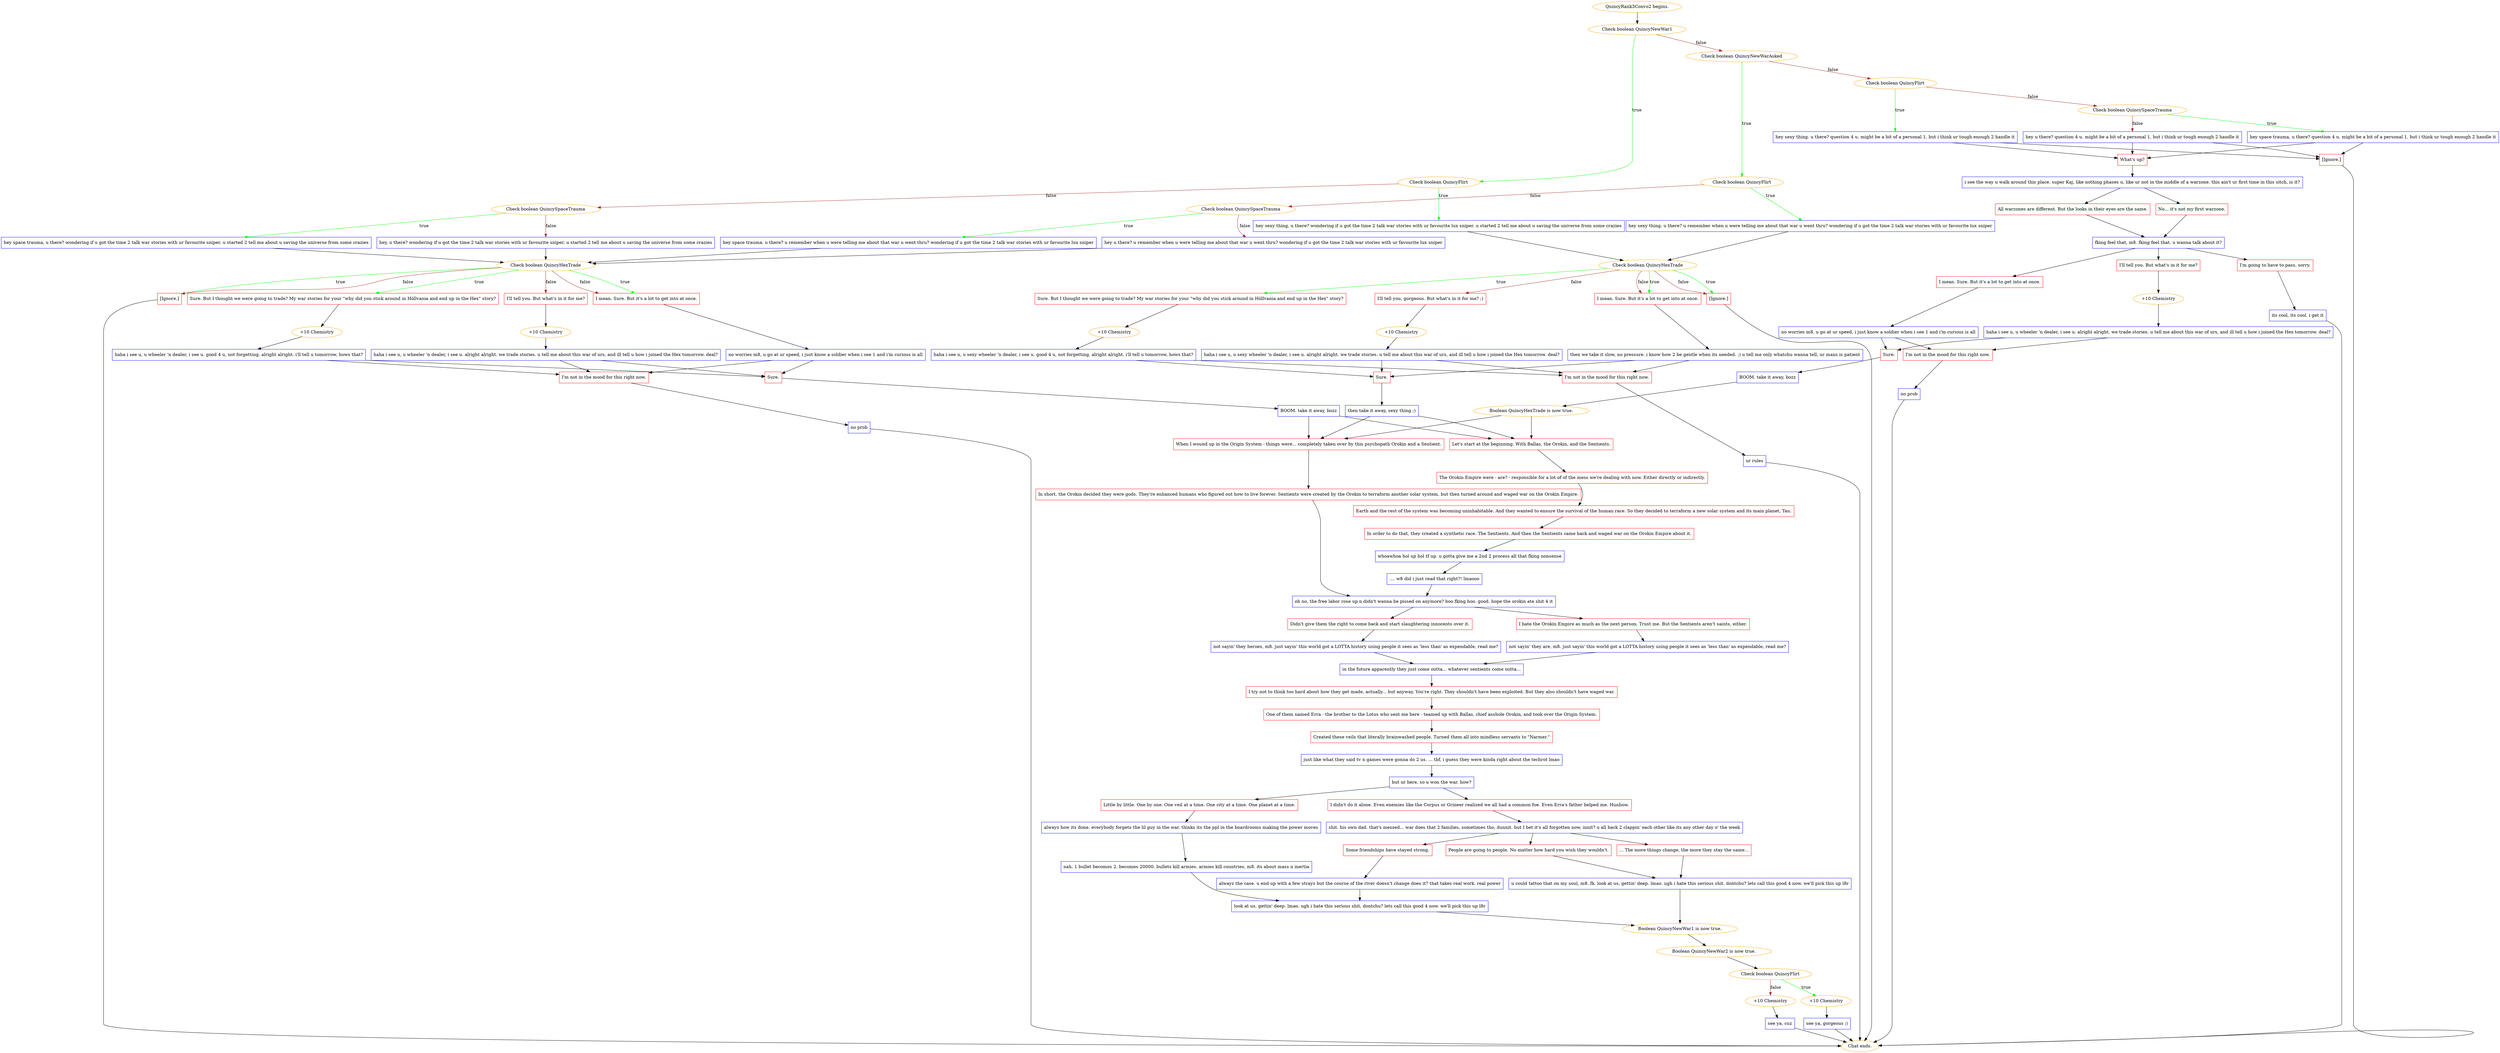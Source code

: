 digraph {
	"QuincyRank3Convo2 begins." [color=orange];
		"QuincyRank3Convo2 begins." -> 1246;
	1246 [label="Check boolean QuincyNewWar1",color=orange];
		1246 -> 1248 [label=true,color=green];
		1246 -> 1247 [label=false,color=brown];
	1248 [label="Check boolean QuincyFlirt",color=orange];
		1248 -> 1260 [label=true,color=green];
		1248 -> 1251 [label=false,color=brown];
	1247 [label="Check boolean QuincyNewWarAsked",color=orange];
		1247 -> 1249 [label=true,color=green];
		1247 -> 1253 [label=false,color=brown];
	1260 [label="hey sexy thing, u there? wondering if u got the time 2 talk war stories with ur favourite lux sniper. u started 2 tell me about u saving the universe from some crazies",shape=box,color=blue];
		1260 -> 1263;
	1251 [label="Check boolean QuincySpaceTrauma",color=orange];
		1251 -> 1262 [label=true,color=green];
		1251 -> 1261 [label=false,color=brown];
	1249 [label="Check boolean QuincyFlirt",color=orange];
		1249 -> 1254 [label=true,color=green];
		1249 -> 1250 [label=false,color=brown];
	1253 [label="Check boolean QuincyFlirt",color=orange];
		1253 -> 1257 [label=true,color=green];
		1253 -> 1252 [label=false,color=brown];
	1263 [label="Check boolean QuincyHexTrade",color=orange];
		1263 -> 1272 [label=true,color=green];
		1263 -> 1269 [label=true,color=green];
		1263 -> 1271 [label=true,color=green];
		1263 -> 1270 [label=false,color=brown];
		1263 -> 1269 [label=false,color=brown];
		1263 -> 1271 [label=false,color=brown];
	1262 [label="hey space trauma, u there? wondering if u got the time 2 talk war stories with ur favourite sniper. u started 2 tell me about u saving the universe from some crazies",shape=box,color=blue];
		1262 -> 1264;
	1261 [label="hey, u there? wondering if u got the time 2 talk war stories with ur favourite sniper. u started 2 tell me about u saving the universe from some crazies",shape=box,color=blue];
		1261 -> 1264;
	1254 [label="hey sexy thing. u there? u remember when u were telling me about that war u went thru? wondering if u got the time 2 talk war stories with ur favourite lux sniper",shape=box,color=blue];
		1254 -> 1263;
	1250 [label="Check boolean QuincySpaceTrauma",color=orange];
		1250 -> 1255 [label=true,color=green];
		1250 -> 1256 [label=false,color=brown];
	1257 [label="hey sexy thing. u there? question 4 u. might be a bit of a personal 1, but i think ur tough enough 2 handle it",shape=box,color=blue];
		1257 -> 1330;
		1257 -> 1331;
	1252 [label="Check boolean QuincySpaceTrauma",color=orange];
		1252 -> 1258 [label=true,color=green];
		1252 -> 1259 [label=false,color=brown];
	1272 [label="Sure. But I thought we were going to trade? My war stories for your \"why did you stick around in Höllvania and end up in the Hex\" story?",shape=box,color=red];
		1272 -> 1278;
	1269 [label="I mean. Sure. But it's a lot to get into at once.",shape=box,color=red];
		1269 -> 1277;
	1271 [label="[Ignore.]",shape=box,color=red];
		1271 -> "Chat ends.";
	1270 [label="I'll tell you, gorgeous. But what's in it for me? ;)",shape=box,color=red];
		1270 -> 1945;
	1264 [label="Check boolean QuincyHexTrade",color=orange];
		1264 -> 1265 [label=true,color=green];
		1264 -> 1267 [label=true,color=green];
		1264 -> 1268 [label=true,color=green];
		1264 -> 1266 [label=false,color=brown];
		1264 -> 1267 [label=false,color=brown];
		1264 -> 1268 [label=false,color=brown];
	1255 [label="hey space trauma. u there? u remember when u were telling me about that war u went thru? wondering if u got the time 2 talk war stories with ur favourite lux sniper",shape=box,color=blue];
		1255 -> 1264;
	1256 [label="hey u there? u remember when u were telling me about that war u went thru? wondering if u got the time 2 talk war stories with ur favourite lux sniper",shape=box,color=blue];
		1256 -> 1264;
	1330 [label="What's up?",shape=box,color=red];
		1330 -> 1333;
	1331 [label="[Ignore.]",shape=box,color=red];
		1331 -> "Chat ends.";
	1258 [label="hey space trauma, u there? question 4 u. might be a bit of a personal 1, but i think ur tough enough 2 handle it",shape=box,color=blue];
		1258 -> 1330;
		1258 -> 1331;
	1259 [label="hey u there? question 4 u. might be a bit of a personal 1, but i think ur tough enough 2 handle it",shape=box,color=blue];
		1259 -> 1330;
		1259 -> 1331;
	1278 [label="+10 Chemistry",color=orange];
		1278 -> 1275;
	1277 [label="then we take it slow, no pressure. i know how 2 be gentle when its needed. ;) u tell me only whatchu wanna tell, ur mans is patient",shape=box,color=blue];
		1277 -> 1279;
		1277 -> 1280;
	"Chat ends." [color=orange];
	1945 [label="+10 Chemistry",color=orange];
		1945 -> 1276;
	1265 [label="Sure. But I thought we were going to trade? My war stories for your \"why did you stick around in Höllvania and end up in the Hex\" story?",shape=box,color=red];
		1265 -> 1285;
	1267 [label="I mean. Sure. But it's a lot to get into at once.",shape=box,color=red];
		1267 -> 1284;
	1268 [label="[Ignore.]",shape=box,color=red];
		1268 -> "Chat ends.";
	1266 [label="I'll tell you. But what's in it for me?",shape=box,color=red];
		1266 -> 1944;
	1333 [label="i see the way u walk around this place. super Kaj, like nothing phases u, like ur not in the middle of a warzone. this ain't ur first time in this sitch, is it?",shape=box,color=blue];
		1333 -> 1334;
		1333 -> 1335;
	"Chat ends." [color=orange];
	1275 [label="haha i see u, u sexy wheeler 'n dealer, i see u. good 4 u, not forgetting. alright alright. i'll tell u tomorrow, hows that?",shape=box,color=blue];
		1275 -> 1279;
		1275 -> 1280;
	1279 [label="Sure.",shape=box,color=red];
		1279 -> 1283;
	1280 [label="I'm not in the mood for this right now.",shape=box,color=red];
		1280 -> 1281;
	1276 [label="haha i see u, u sexy wheeler 'n dealer, i see u. alright alright. we trade stories. u tell me about this war of urs, and ill tell u how i joined the Hex tomorrow. deal?",shape=box,color=blue];
		1276 -> 1279;
		1276 -> 1280;
	1285 [label="+10 Chemistry",color=orange];
		1285 -> 1287;
	1284 [label="no worries m8, u go at ur speed, i just know a soldier when i see 1 and i'm curious is all",shape=box,color=blue];
		1284 -> 1292;
		1284 -> 1288;
	"Chat ends." [color=orange];
	1944 [label="+10 Chemistry",color=orange];
		1944 -> 1286;
	1334 [label="No... it's not my first warzone.",shape=box,color=red];
		1334 -> 1336;
	1335 [label="All warzones are different. But the looks in their eyes are the same.",shape=box,color=red];
		1335 -> 1336;
	1283 [label="then take it away, sexy thing ;)",shape=box,color=blue];
		1283 -> 1293;
		1283 -> 1294;
	1281 [label="ur rules",shape=box,color=blue];
		1281 -> "Chat ends.";
	1287 [label="haha i see u, u wheeler 'n dealer, i see u. good 4 u, not forgetting. alright alright. i'll tell u tomorrow, hows that?",shape=box,color=blue];
		1287 -> 1292;
		1287 -> 1288;
	1292 [label="Sure.",shape=box,color=red];
		1292 -> 1290;
	1288 [label="I'm not in the mood for this right now.",shape=box,color=red];
		1288 -> 1289;
	1286 [label="haha i see u, u wheeler 'n dealer, i see u. alright alright. we trade stories. u tell me about this war of urs, and ill tell u how i joined the Hex tomorrow. deal?",shape=box,color=blue];
		1286 -> 1292;
		1286 -> 1288;
	1336 [label="fking feel that, m8. fking feel that. u wanna talk about it?",shape=box,color=blue];
		1336 -> 1337;
		1336 -> 1338;
		1336 -> 1339;
	1293 [label="When I wound up in the Origin System - things were... completely taken over by this psychopath Orokin and a Sentient.",shape=box,color=red];
		1293 -> 1295;
	1294 [label="Let's start at the beginning. With Ballas, the Orokin, and the Sentients.",shape=box,color=red];
		1294 -> 1296;
	"Chat ends." [color=orange];
	1290 [label="BOOM. take it away, bozz",shape=box,color=blue];
		1290 -> 1293;
		1290 -> 1294;
	1289 [label="no prob",shape=box,color=blue];
		1289 -> "Chat ends.";
	1337 [label="I'll tell you. But what's in it for me?",shape=box,color=red];
		1337 -> 1344;
	1338 [label="I mean. Sure. But it's a lot to get into at once.",shape=box,color=red];
		1338 -> 1341;
	1339 [label="I'm going to have to pass, sorry.",shape=box,color=red];
		1339 -> 1340;
	1295 [label="In short, the Orokin decided they were gods. They're enhanced humans who figured out how to live forever. Sentients were created by the Orokin to terraform another solar system, but then turned around and waged war on the Orokin Empire.",shape=box,color=red];
		1295 -> 1301;
	1296 [label="The Orokin Empire were - are? - responsible for a lot of of the mess we're dealing with now. Either directly or indirectly.",shape=box,color=red];
		1296 -> 1297;
	"Chat ends." [color=orange];
	1344 [label="+10 Chemistry",color=orange];
		1344 -> 1342;
	1341 [label="no worries m8, u go at ur speed, i just know a soldier when i see 1 and i'm curious is all",shape=box,color=blue];
		1341 -> 1346;
		1341 -> 1347;
	1340 [label="its cool, its cool. i get it",shape=box,color=blue];
		1340 -> "Chat ends.";
	1301 [label="oh no, the free labor rose up n didn't wanna be pissed on anymore? boo fking hoo. good. hope the orokin ate shit 4 it",shape=box,color=blue];
		1301 -> 1302;
		1301 -> 1303;
	1297 [label="Earth and the rest of the system was becoming uninhabitable. And they wanted to ensure the survival of the human race. So they decided to terraform a new solar system and its main planet, Tau.",shape=box,color=red];
		1297 -> 1298;
	1342 [label="haha i see u, u wheeler 'n dealer, i see u. alright alright. we trade stories. u tell me about this war of urs, and ill tell u how i joined the Hex tomorrow. deal?",shape=box,color=blue];
		1342 -> 1346;
		1342 -> 1347;
	1346 [label="Sure.",shape=box,color=red];
		1346 -> 1345;
	1347 [label="I'm not in the mood for this right now.",shape=box,color=red];
		1347 -> 1349;
	"Chat ends." [color=orange];
	1302 [label="Didn't give them the right to come back and start slaughtering innocents over it.",shape=box,color=red];
		1302 -> 1304;
	1303 [label="I hate the Orokin Empire as much as the next person. Trust me. But the Sentients aren't saints, either.",shape=box,color=red];
		1303 -> 1305;
	1298 [label="In order to do that, they created a synthetic race. The Sentients. And then the Sentients came back and waged war on the Orokin Empire about it.",shape=box,color=red];
		1298 -> 1299;
	1345 [label="BOOM. take it away, bozz",shape=box,color=blue];
		1345 -> 1343;
	1349 [label="no prob",shape=box,color=blue];
		1349 -> "Chat ends.";
	1304 [label="not sayin' they heroes, m8. just sayin' this world got a LOTTA history using people it sees as 'less than' as expendable, read me?",shape=box,color=blue];
		1304 -> 1306;
	1305 [label="not sayin' they are, m8. just sayin' this world got a LOTTA history using people it sees as 'less than' as expendable, read me?",shape=box,color=blue];
		1305 -> 1306;
	1299 [label="whoawhoa hol up hol tf up. u gotta give me a 2nd 2 process all that fking nonsense",shape=box,color=blue];
		1299 -> 1300;
	1343 [label="Boolean QuincyHexTrade is now true.",color=orange];
		1343 -> 1294;
		1343 -> 1293;
	"Chat ends." [color=orange];
	1306 [label="in the future apparently they just come outta... whatever sentients come outta...",shape=box,color=blue];
		1306 -> 1307;
	1300 [label=".... w8 did i just read that right?! lmaooo",shape=box,color=blue];
		1300 -> 1301;
	1307 [label="I try not to think too hard about how they get made, actually... but anyway. You're right. They shouldn't have been exploited. But they also shouldn't have waged war.",shape=box,color=red];
		1307 -> 1308;
	1308 [label="One of them named Erra - the brother to the Lotus who sent me here - teamed up with Ballas, chief asshole Orokin, and took over the Origin System.",shape=box,color=red];
		1308 -> 1309;
	1309 [label="Created these veils that literally brainwashed people. Turned them all into mindless servants to \"Narmer.\"",shape=box,color=red];
		1309 -> 1310;
	1310 [label="just like what they said tv n games were gonna do 2 us. ... tbf, i guess they were kinda right about the techrot lmao",shape=box,color=blue];
		1310 -> 1311;
	1311 [label="but ur here, so u won the war. how?",shape=box,color=blue];
		1311 -> 1312;
		1311 -> 1313;
	1312 [label="Little by little. One by one. One veil at a time. One city at a time. One planet at a time.",shape=box,color=red];
		1312 -> 1314;
	1313 [label="I didn't do it alone. Even enemies like the Corpus or Grineer realized we all had a common foe. Even Erra's father helped me. Hunhow.",shape=box,color=red];
		1313 -> 1315;
	1314 [label="always how its done. everybody forgets the lil guy in the war. thinks its the ppl in the boardrooms making the power moves",shape=box,color=blue];
		1314 -> 1316;
	1315 [label="shit. his own dad. that's messed... war does that 2 families, sometimes tho, dunnit. but I bet it's all forgotten now, innit? u all back 2 clappin' each other like its any other day o' the week",shape=box,color=blue];
		1315 -> 1317;
		1315 -> 1318;
		1315 -> 1319;
	1316 [label="nah. 1 bullet becomes 2. becomes 20000. bullets kill armies. armies kill countries, m8. its about mass n inertia",shape=box,color=blue];
		1316 -> 1322;
	1317 [label="Some friendships have stayed strong.",shape=box,color=red];
		1317 -> 1321;
	1318 [label="... The more things change, the more they stay the same...",shape=box,color=red];
		1318 -> 1320;
	1319 [label="People are going to people. No matter how hard you wish they wouldn't.",shape=box,color=red];
		1319 -> 1320;
	1322 [label="look at us, gettin' deep. lmao. ugh i hate this serious shit, dontchu? lets call this good 4 now. we'll pick this up l8r",shape=box,color=blue];
		1322 -> 1323;
	1321 [label="always the case. u end up with a few strays but the course of the river doesn't change does it? that takes real work. real power",shape=box,color=blue];
		1321 -> 1322;
	1320 [label="u could tattoo that on my soul, m8. fk. look at us, gettin' deep. lmao. ugh i hate this serious shit, dontchu? lets call this good 4 now. we'll pick this up l8r",shape=box,color=blue];
		1320 -> 1323;
	1323 [label="Boolean QuincyNewWar1 is now true.",color=orange];
		1323 -> 1324;
	1324 [label="Boolean QuincyNewWar2 is now true.",color=orange];
		1324 -> 1325;
	1325 [label="Check boolean QuincyFlirt",color=orange];
		1325 -> 1946 [label=true,color=green];
		1325 -> 1328 [label=false,color=brown];
	1946 [label="+10 Chemistry",color=orange];
		1946 -> 1326;
	1328 [label="+10 Chemistry",color=orange];
		1328 -> 1327;
	1326 [label="see ya, gorgeous ;)",shape=box,color=blue];
		1326 -> "Chat ends.";
	1327 [label="see ya, cuz",shape=box,color=blue];
		1327 -> "Chat ends.";
	"Chat ends." [color=orange];
}